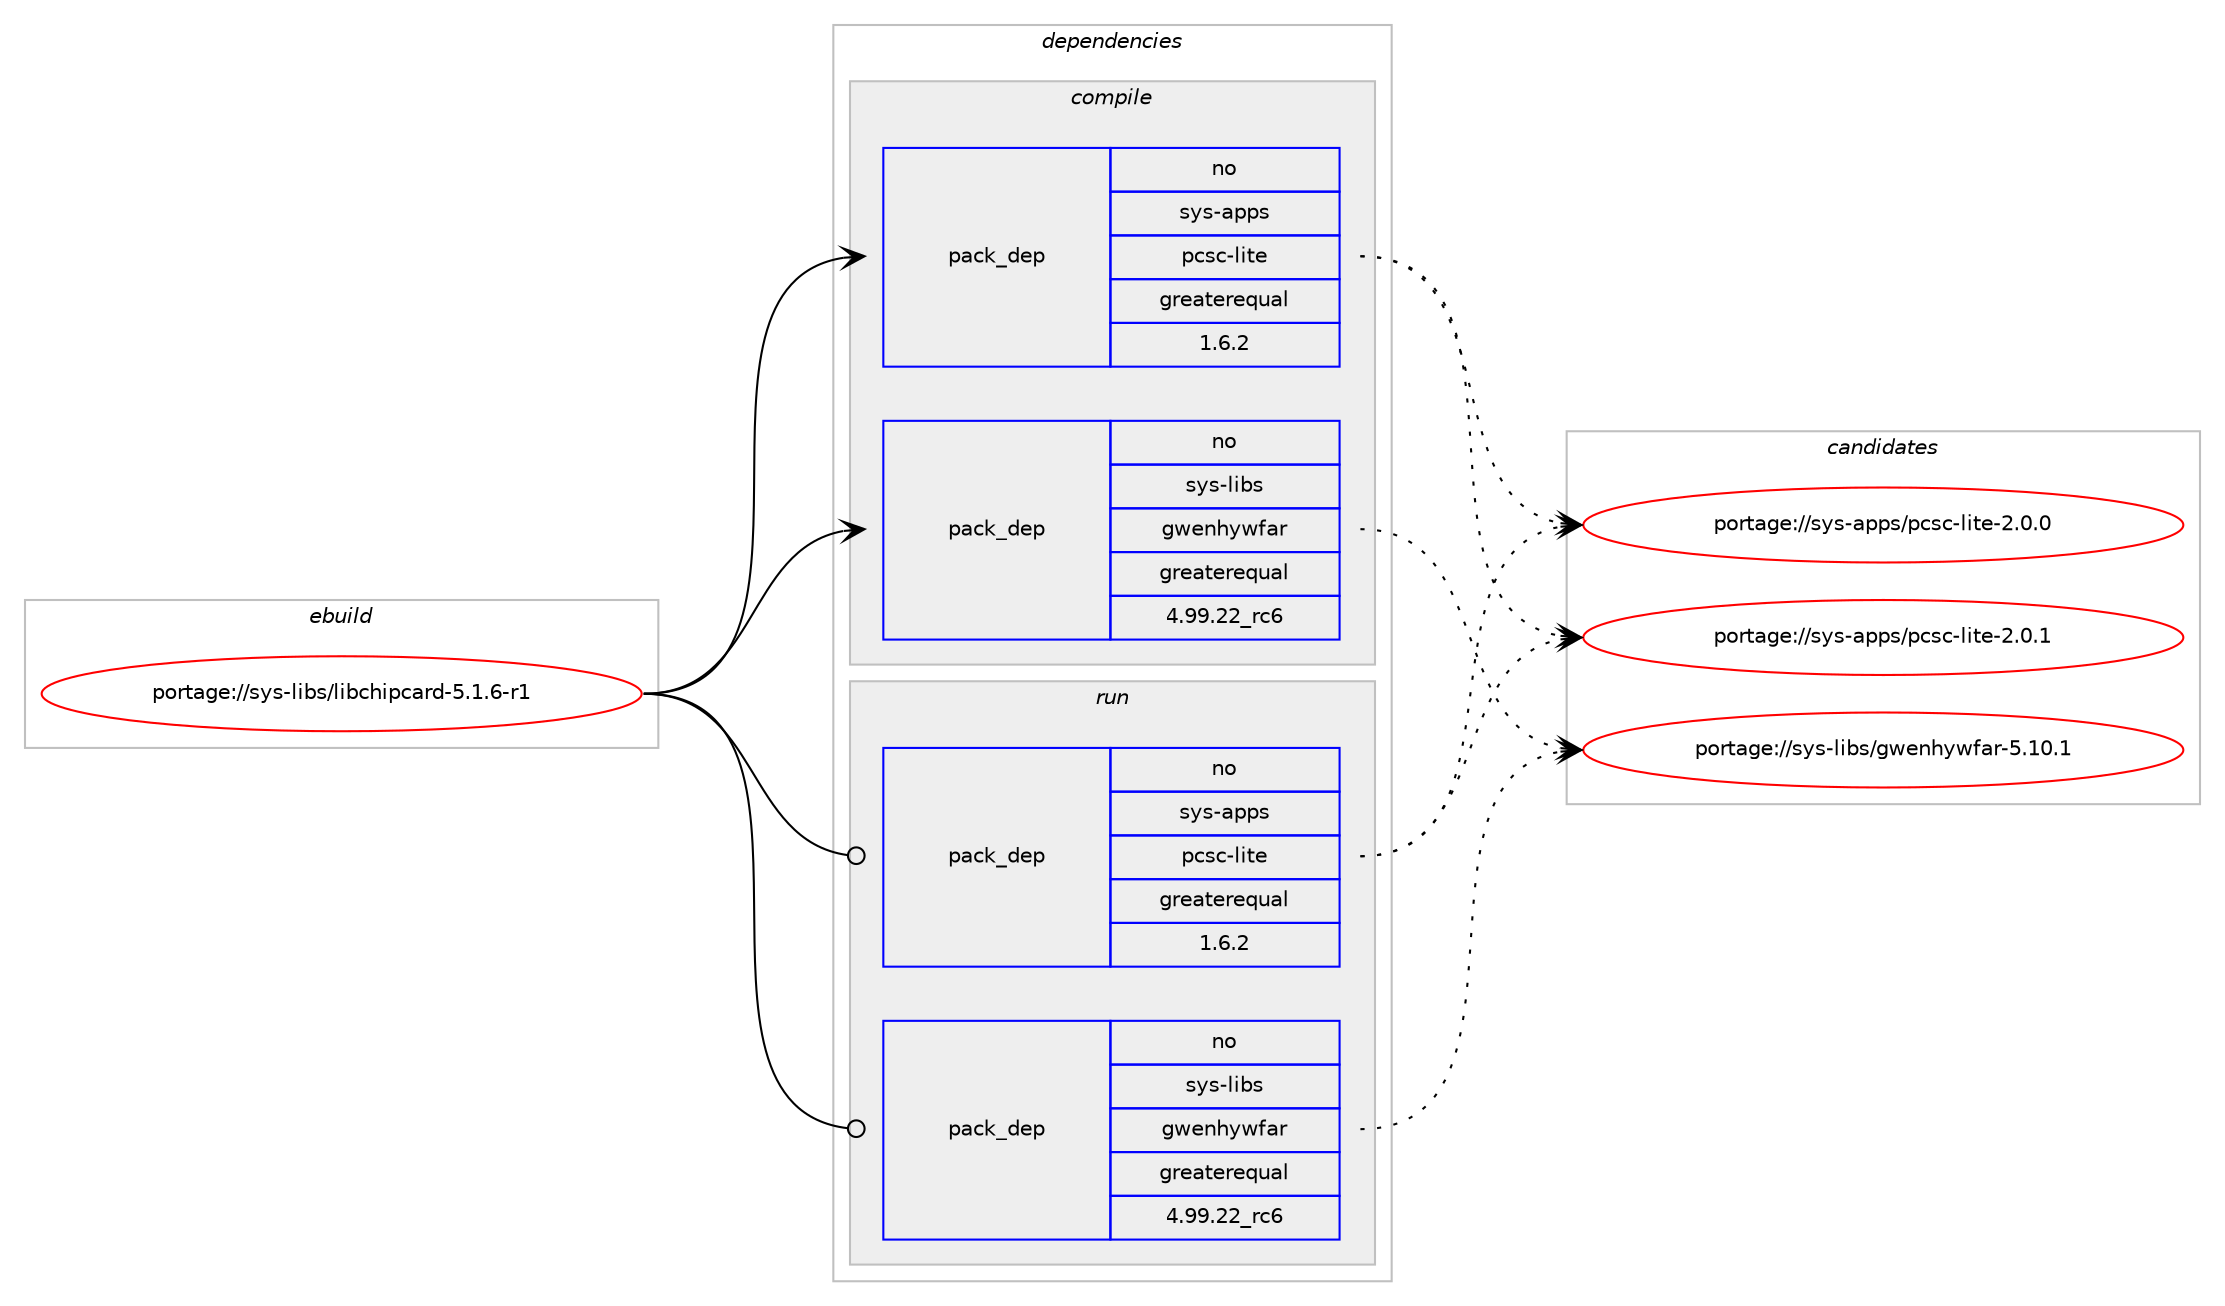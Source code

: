 digraph prolog {

# *************
# Graph options
# *************

newrank=true;
concentrate=true;
compound=true;
graph [rankdir=LR,fontname=Helvetica,fontsize=10,ranksep=1.5];#, ranksep=2.5, nodesep=0.2];
edge  [arrowhead=vee];
node  [fontname=Helvetica,fontsize=10];

# **********
# The ebuild
# **********

subgraph cluster_leftcol {
color=gray;
rank=same;
label=<<i>ebuild</i>>;
id [label="portage://sys-libs/libchipcard-5.1.6-r1", color=red, width=4, href="../sys-libs/libchipcard-5.1.6-r1.svg"];
}

# ****************
# The dependencies
# ****************

subgraph cluster_midcol {
color=gray;
label=<<i>dependencies</i>>;
subgraph cluster_compile {
fillcolor="#eeeeee";
style=filled;
label=<<i>compile</i>>;
subgraph pack667 {
dependency2165 [label=<<TABLE BORDER="0" CELLBORDER="1" CELLSPACING="0" CELLPADDING="4" WIDTH="220"><TR><TD ROWSPAN="6" CELLPADDING="30">pack_dep</TD></TR><TR><TD WIDTH="110">no</TD></TR><TR><TD>sys-apps</TD></TR><TR><TD>pcsc-lite</TD></TR><TR><TD>greaterequal</TD></TR><TR><TD>1.6.2</TD></TR></TABLE>>, shape=none, color=blue];
}
id:e -> dependency2165:w [weight=20,style="solid",arrowhead="vee"];
subgraph pack668 {
dependency2166 [label=<<TABLE BORDER="0" CELLBORDER="1" CELLSPACING="0" CELLPADDING="4" WIDTH="220"><TR><TD ROWSPAN="6" CELLPADDING="30">pack_dep</TD></TR><TR><TD WIDTH="110">no</TD></TR><TR><TD>sys-libs</TD></TR><TR><TD>gwenhywfar</TD></TR><TR><TD>greaterequal</TD></TR><TR><TD>4.99.22_rc6</TD></TR></TABLE>>, shape=none, color=blue];
}
id:e -> dependency2166:w [weight=20,style="solid",arrowhead="vee"];
# *** BEGIN UNKNOWN DEPENDENCY TYPE (TODO) ***
# id -> package_dependency(portage://sys-libs/libchipcard-5.1.6-r1,install,no,sys-libs,zlib,none,[,,],[],[])
# *** END UNKNOWN DEPENDENCY TYPE (TODO) ***

# *** BEGIN UNKNOWN DEPENDENCY TYPE (TODO) ***
# id -> package_dependency(portage://sys-libs/libchipcard-5.1.6-r1,install,no,virtual,libintl,none,[,,],[],[])
# *** END UNKNOWN DEPENDENCY TYPE (TODO) ***

}
subgraph cluster_compileandrun {
fillcolor="#eeeeee";
style=filled;
label=<<i>compile and run</i>>;
}
subgraph cluster_run {
fillcolor="#eeeeee";
style=filled;
label=<<i>run</i>>;
subgraph pack669 {
dependency2167 [label=<<TABLE BORDER="0" CELLBORDER="1" CELLSPACING="0" CELLPADDING="4" WIDTH="220"><TR><TD ROWSPAN="6" CELLPADDING="30">pack_dep</TD></TR><TR><TD WIDTH="110">no</TD></TR><TR><TD>sys-apps</TD></TR><TR><TD>pcsc-lite</TD></TR><TR><TD>greaterequal</TD></TR><TR><TD>1.6.2</TD></TR></TABLE>>, shape=none, color=blue];
}
id:e -> dependency2167:w [weight=20,style="solid",arrowhead="odot"];
subgraph pack670 {
dependency2168 [label=<<TABLE BORDER="0" CELLBORDER="1" CELLSPACING="0" CELLPADDING="4" WIDTH="220"><TR><TD ROWSPAN="6" CELLPADDING="30">pack_dep</TD></TR><TR><TD WIDTH="110">no</TD></TR><TR><TD>sys-libs</TD></TR><TR><TD>gwenhywfar</TD></TR><TR><TD>greaterequal</TD></TR><TR><TD>4.99.22_rc6</TD></TR></TABLE>>, shape=none, color=blue];
}
id:e -> dependency2168:w [weight=20,style="solid",arrowhead="odot"];
# *** BEGIN UNKNOWN DEPENDENCY TYPE (TODO) ***
# id -> package_dependency(portage://sys-libs/libchipcard-5.1.6-r1,run,no,sys-libs,zlib,none,[,,],[],[])
# *** END UNKNOWN DEPENDENCY TYPE (TODO) ***

# *** BEGIN UNKNOWN DEPENDENCY TYPE (TODO) ***
# id -> package_dependency(portage://sys-libs/libchipcard-5.1.6-r1,run,no,virtual,libintl,none,[,,],[],[])
# *** END UNKNOWN DEPENDENCY TYPE (TODO) ***

}
}

# **************
# The candidates
# **************

subgraph cluster_choices {
rank=same;
color=gray;
label=<<i>candidates</i>>;

subgraph choice667 {
color=black;
nodesep=1;
choice115121115459711211211547112991159945108105116101455046484648 [label="portage://sys-apps/pcsc-lite-2.0.0", color=red, width=4,href="../sys-apps/pcsc-lite-2.0.0.svg"];
choice115121115459711211211547112991159945108105116101455046484649 [label="portage://sys-apps/pcsc-lite-2.0.1", color=red, width=4,href="../sys-apps/pcsc-lite-2.0.1.svg"];
dependency2165:e -> choice115121115459711211211547112991159945108105116101455046484648:w [style=dotted,weight="100"];
dependency2165:e -> choice115121115459711211211547112991159945108105116101455046484649:w [style=dotted,weight="100"];
}
subgraph choice668 {
color=black;
nodesep=1;
choice1151211154510810598115471031191011101041211191029711445534649484649 [label="portage://sys-libs/gwenhywfar-5.10.1", color=red, width=4,href="../sys-libs/gwenhywfar-5.10.1.svg"];
dependency2166:e -> choice1151211154510810598115471031191011101041211191029711445534649484649:w [style=dotted,weight="100"];
}
subgraph choice669 {
color=black;
nodesep=1;
choice115121115459711211211547112991159945108105116101455046484648 [label="portage://sys-apps/pcsc-lite-2.0.0", color=red, width=4,href="../sys-apps/pcsc-lite-2.0.0.svg"];
choice115121115459711211211547112991159945108105116101455046484649 [label="portage://sys-apps/pcsc-lite-2.0.1", color=red, width=4,href="../sys-apps/pcsc-lite-2.0.1.svg"];
dependency2167:e -> choice115121115459711211211547112991159945108105116101455046484648:w [style=dotted,weight="100"];
dependency2167:e -> choice115121115459711211211547112991159945108105116101455046484649:w [style=dotted,weight="100"];
}
subgraph choice670 {
color=black;
nodesep=1;
choice1151211154510810598115471031191011101041211191029711445534649484649 [label="portage://sys-libs/gwenhywfar-5.10.1", color=red, width=4,href="../sys-libs/gwenhywfar-5.10.1.svg"];
dependency2168:e -> choice1151211154510810598115471031191011101041211191029711445534649484649:w [style=dotted,weight="100"];
}
}

}
